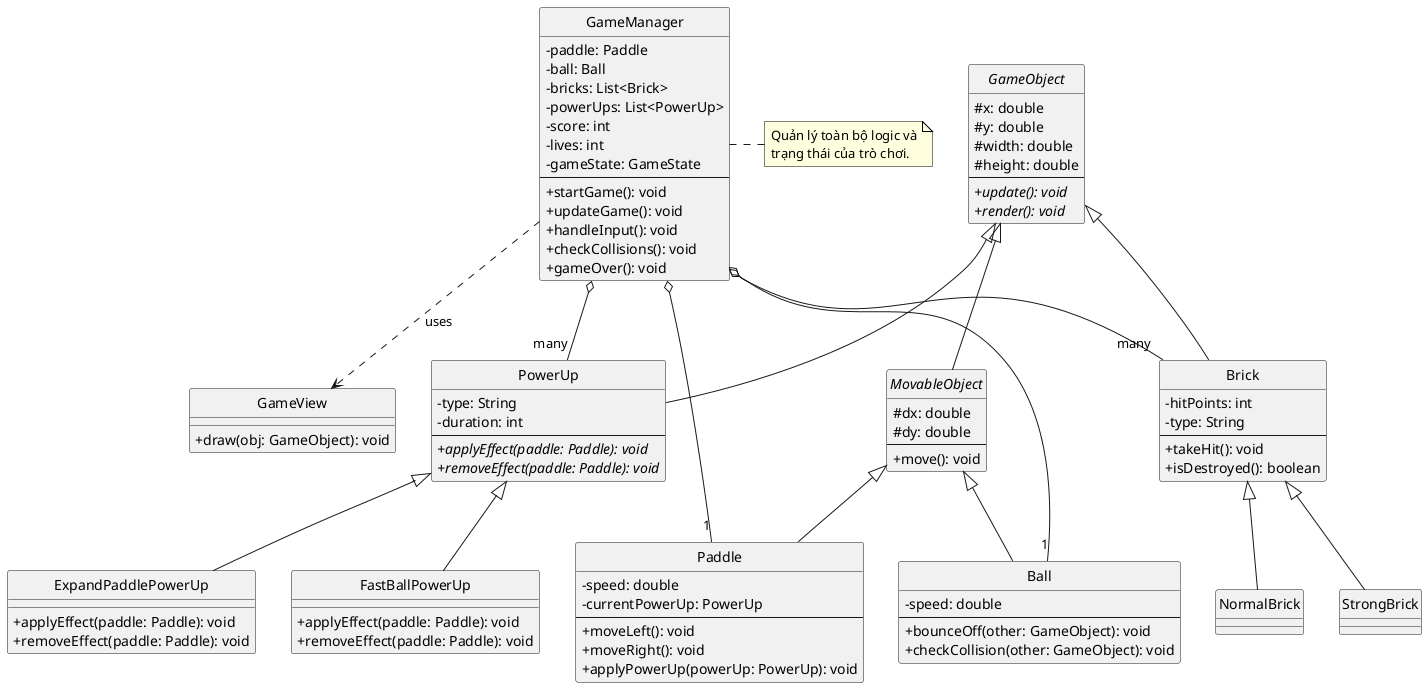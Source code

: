 @startuml Arkanoid Game Class Diagram

' Giao diện và màu sắc cho đẹp hơn
skinparam classAttributeIconSize 0
skinparam style strictuml
skinparam handwritten false
skinparam note {
    BackgroundColor #LightYellow
    BorderColor #Black
}

' --- Lớp cơ sở ---
abstract class GameObject {
  # x: double
  # y: double
  # width: double
  # height: double
  --
  + {abstract} update(): void
  + {abstract} render(): void
}

abstract class MovableObject extends GameObject {
  # dx: double
  # dy: double
  --
  + move(): void
}

' --- Các lớp đối tượng cụ thể ---
class Paddle extends MovableObject {
  - speed: double
  - currentPowerUp: PowerUp
  --
  + moveLeft(): void
  + moveRight(): void
  + applyPowerUp(powerUp: PowerUp): void
}

class Ball extends MovableObject {
  - speed: double
  --
  + bounceOff(other: GameObject): void
  + checkCollision(other: GameObject): void
}

class Brick extends GameObject {
  - hitPoints: int
  - type: String
  --
  + takeHit(): void
  + isDestroyed(): boolean
}

class NormalBrick extends Brick {
}

class StrongBrick extends Brick {
}

class PowerUp extends GameObject {
  - type: String
  - duration: int
  --
  + {abstract} applyEffect(paddle: Paddle): void
  + {abstract} removeEffect(paddle: Paddle): void
}

class ExpandPaddlePowerUp extends PowerUp {
  + applyEffect(paddle: Paddle): void
  + removeEffect(paddle: Paddle): void
}

class FastBallPowerUp extends PowerUp {
  + applyEffect(paddle: Paddle): void
  + removeEffect(paddle: Paddle): void
}

' --- Các lớp quản lý ---
class GameManager {
  - paddle: Paddle
  - ball: Ball
  - bricks: List<Brick>
  - powerUps: List<PowerUp>
  - score: int
  - lives: int
  - gameState: GameState
  --
  + startGame(): void
  + updateGame(): void
  + handleInput(): void
  + checkCollisions(): void
  + gameOver(): void
}

class GameView {
  + draw(obj: GameObject): void
}

' --- Mối quan hệ ---
GameManager o-- "1" Paddle
GameManager o-- "1" Ball
GameManager o-- "many" Brick
GameManager o-- "many" PowerUp
GameManager ..> GameView : uses

note right of GameManager
  Quản lý toàn bộ logic và
  trạng thái của trò chơi.
end note

@enduml